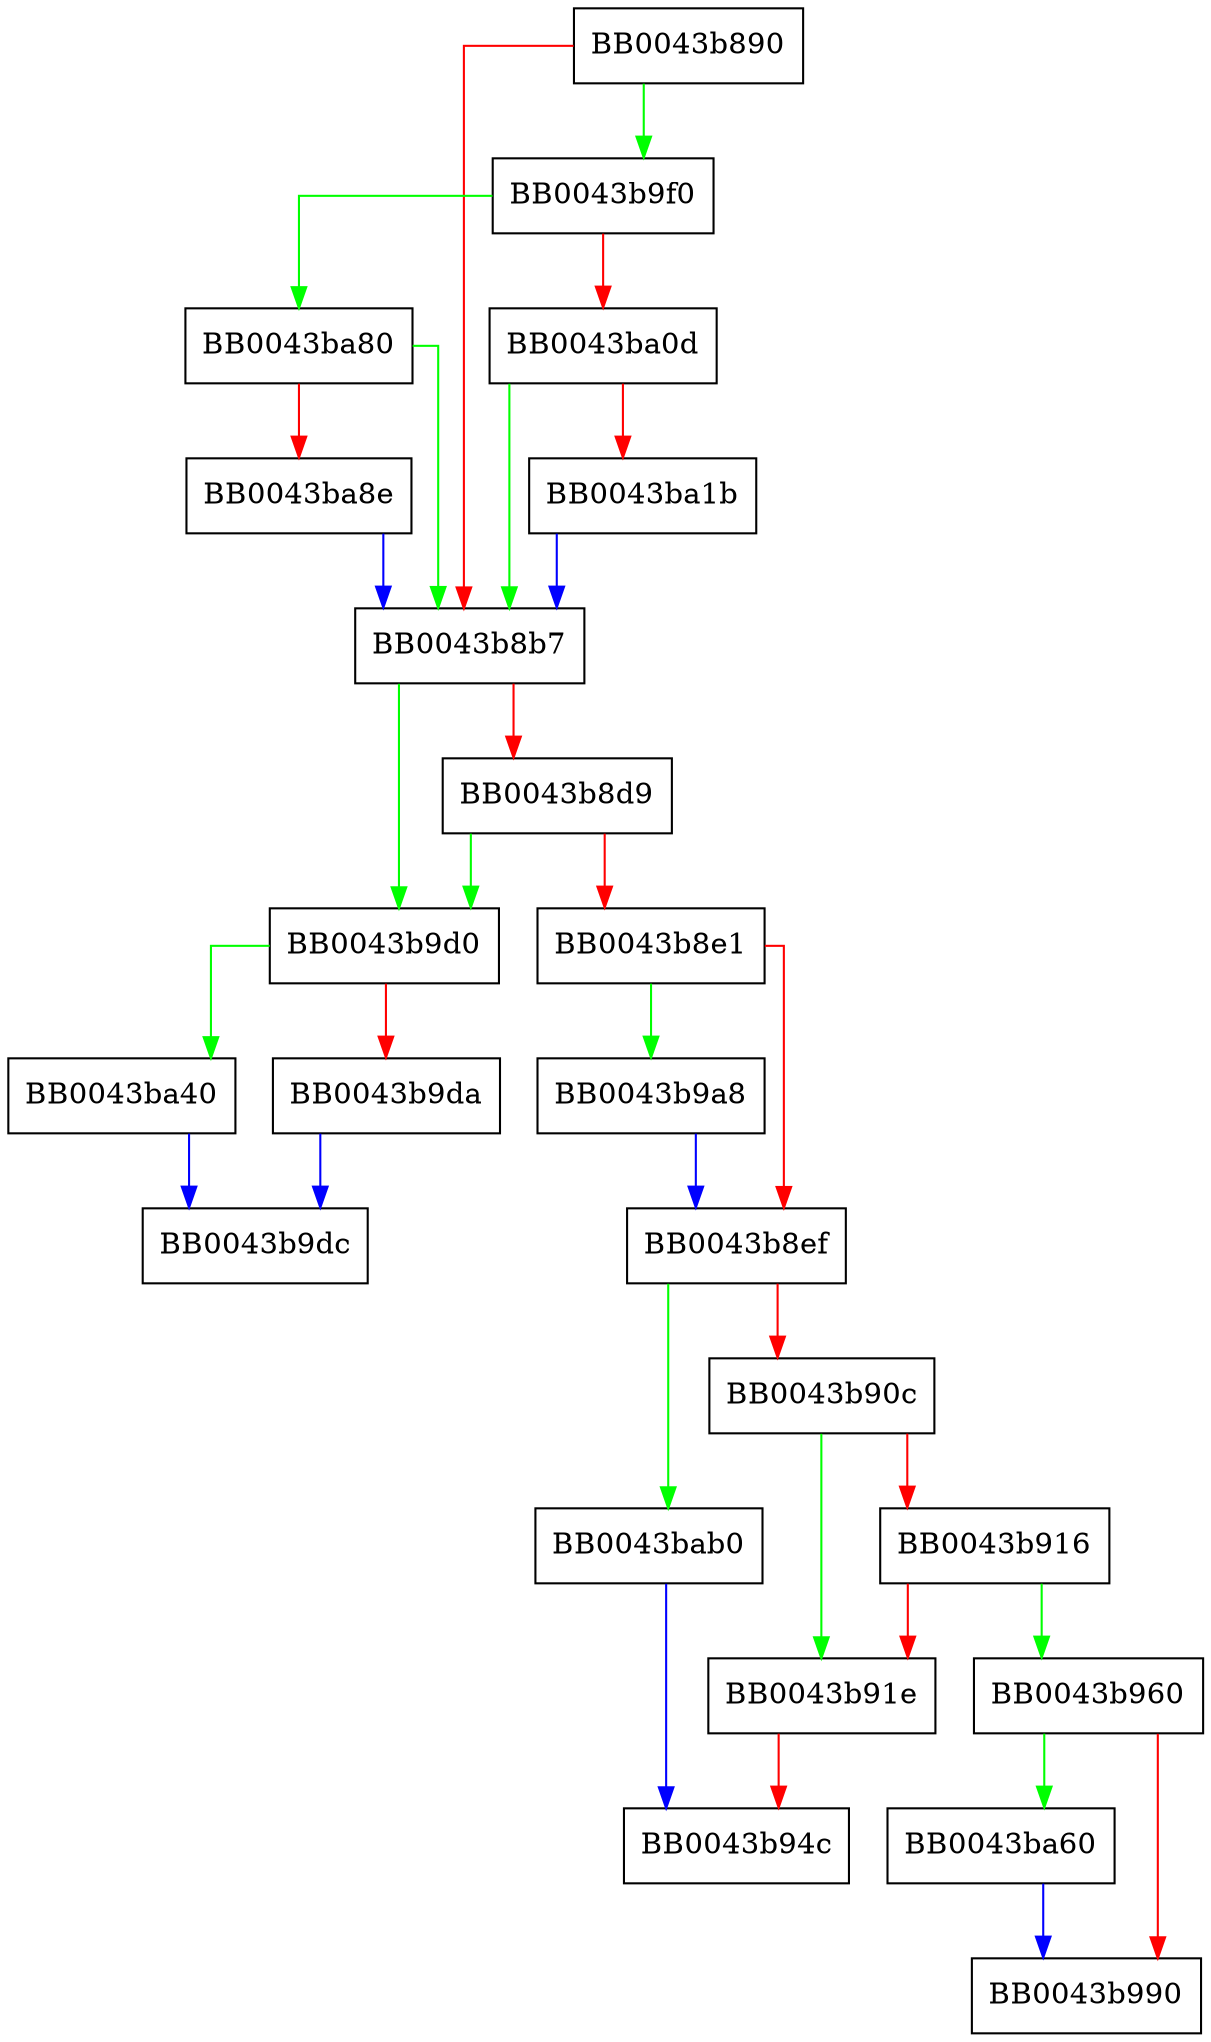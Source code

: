 digraph psk_client_cb {
  node [shape="box"];
  graph [splines=ortho];
  BB0043b890 -> BB0043b9f0 [color="green"];
  BB0043b890 -> BB0043b8b7 [color="red"];
  BB0043b8b7 -> BB0043b9d0 [color="green"];
  BB0043b8b7 -> BB0043b8d9 [color="red"];
  BB0043b8d9 -> BB0043b9d0 [color="green"];
  BB0043b8d9 -> BB0043b8e1 [color="red"];
  BB0043b8e1 -> BB0043b9a8 [color="green"];
  BB0043b8e1 -> BB0043b8ef [color="red"];
  BB0043b8ef -> BB0043bab0 [color="green"];
  BB0043b8ef -> BB0043b90c [color="red"];
  BB0043b90c -> BB0043b91e [color="green"];
  BB0043b90c -> BB0043b916 [color="red"];
  BB0043b916 -> BB0043b960 [color="green"];
  BB0043b916 -> BB0043b91e [color="red"];
  BB0043b91e -> BB0043b94c [color="red"];
  BB0043b960 -> BB0043ba60 [color="green"];
  BB0043b960 -> BB0043b990 [color="red"];
  BB0043b9a8 -> BB0043b8ef [color="blue"];
  BB0043b9d0 -> BB0043ba40 [color="green"];
  BB0043b9d0 -> BB0043b9da [color="red"];
  BB0043b9da -> BB0043b9dc [color="blue"];
  BB0043b9f0 -> BB0043ba80 [color="green"];
  BB0043b9f0 -> BB0043ba0d [color="red"];
  BB0043ba0d -> BB0043b8b7 [color="green"];
  BB0043ba0d -> BB0043ba1b [color="red"];
  BB0043ba1b -> BB0043b8b7 [color="blue"];
  BB0043ba40 -> BB0043b9dc [color="blue"];
  BB0043ba60 -> BB0043b990 [color="blue"];
  BB0043ba80 -> BB0043b8b7 [color="green"];
  BB0043ba80 -> BB0043ba8e [color="red"];
  BB0043ba8e -> BB0043b8b7 [color="blue"];
  BB0043bab0 -> BB0043b94c [color="blue"];
}